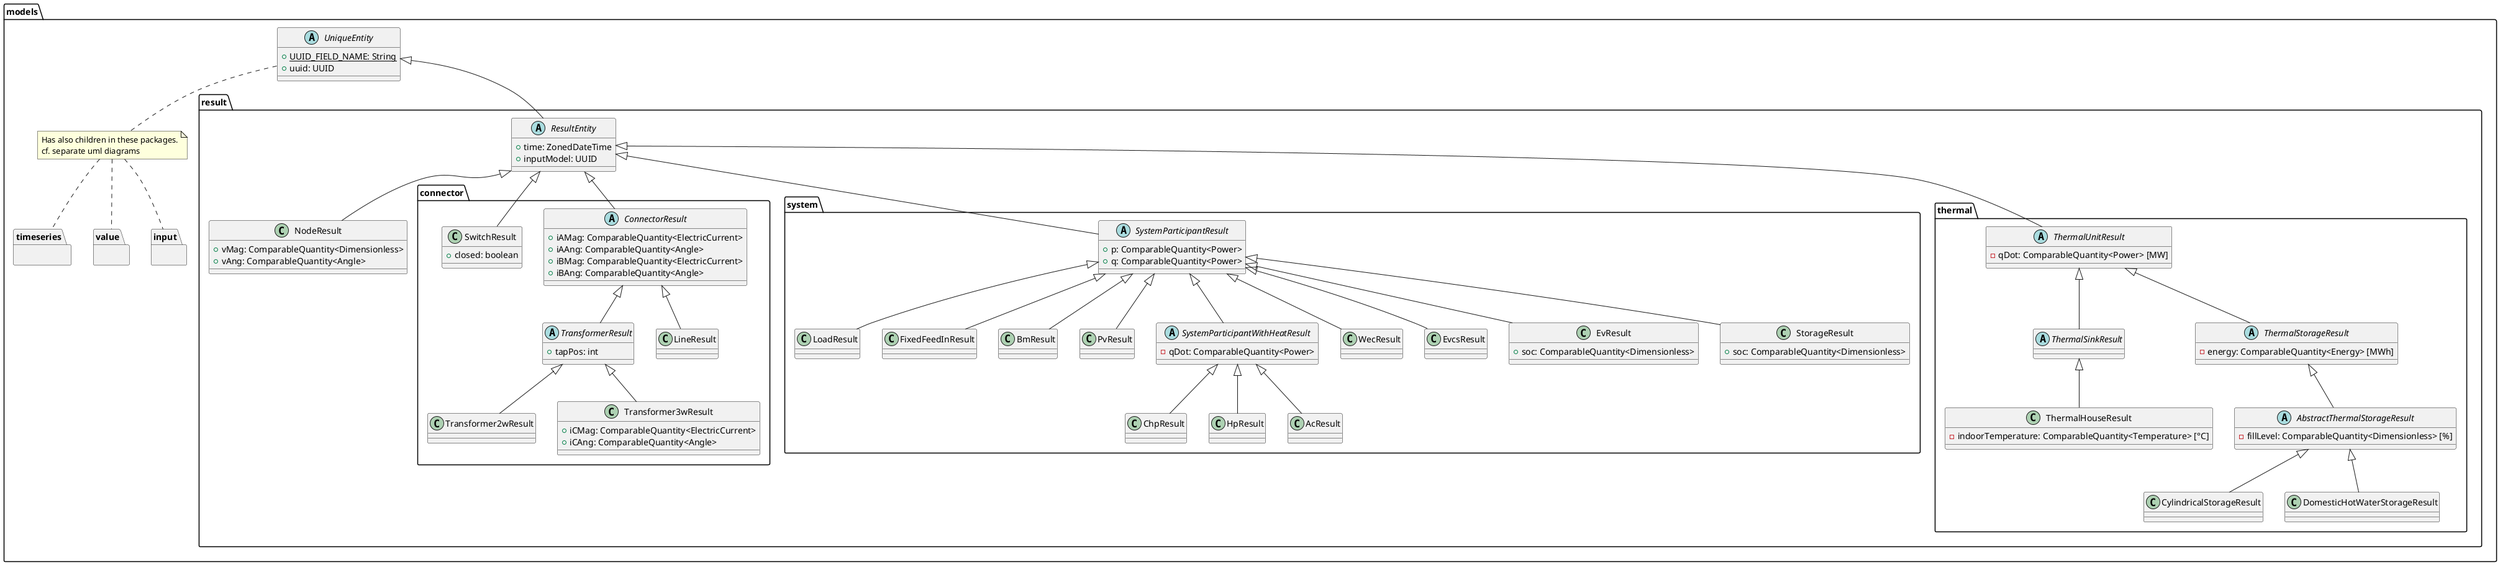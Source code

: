 @startuml

package models {

    abstract class UniqueEntity {
        + {static} UUID_FIELD_NAME: String
        + uuid: UUID
    }

    package timeseries {}
    package value {}
    package input {}
    note "Has also children in these packages.\ncf. separate uml diagrams" as childNote
    UniqueEntity .. childNote
    childNote .. input
    childNote .. timeseries
    childNote .. value

    package result {
        abstract class ResultEntity{
            + time: ZonedDateTime
            + inputModel: UUID
        }
        UniqueEntity <|-- ResultEntity

        class NodeResult{
            + vMag: ComparableQuantity<Dimensionless>
            + vAng: ComparableQuantity<Angle>
        }
        ResultEntity <|-- NodeResult
        
        package connector {

            abstract class ConnectorResult{
                + iAMag: ComparableQuantity<ElectricCurrent>
                + iAAng: ComparableQuantity<Angle>
                + iBMag: ComparableQuantity<ElectricCurrent>
                + iBAng: ComparableQuantity<Angle>
            }
            ResultEntity <|-- ConnectorResult

            abstract class TransformerResult{
                + tapPos: int
            }
            ConnectorResult <|-- TransformerResult

            class Transformer2wResult
            TransformerResult <|-- Transformer2wResult

            class Transformer3wResult{
                + iCMag: ComparableQuantity<ElectricCurrent>
                + iCAng: ComparableQuantity<Angle>
            }
            TransformerResult <|-- Transformer3wResult

            class LineResult
            ConnectorResult <|-- LineResult

            class SwitchResult{
                + closed: boolean
            }
            ResultEntity <|-- SwitchResult
        }

        package system {

            abstract class SystemParticipantResult{
                + p: ComparableQuantity<Power>
                + q: ComparableQuantity<Power>
            }
            ResultEntity  <|-- SystemParticipantResult

            class LoadResult
            SystemParticipantResult <|-- LoadResult

            class FixedFeedInResult
            SystemParticipantResult <|-- FixedFeedInResult

            class BmResult
            SystemParticipantResult <|-- BmResult

            class PvResult
            SystemParticipantResult  <|-- PvResult

            abstract class SystemParticipantWithHeatResult{
                - qDot: ComparableQuantity<Power>
            }
            SystemParticipantResult  <|-- SystemParticipantWithHeatResult

            class ChpResult
            SystemParticipantWithHeatResult <|-- ChpResult

            class HpResult
            SystemParticipantWithHeatResult <|-- HpResult

            class AcResult
            SystemParticipantWithHeatResult <|-- AcResult

            class WecResult
            SystemParticipantResult <|-- WecResult

            class EvcsResult
            SystemParticipantResult <|-- EvcsResult

            class EvResult{
                + soc: ComparableQuantity<Dimensionless>
            }
            SystemParticipantResult <|-- EvResult

            class StorageResult{
                + soc: ComparableQuantity<Dimensionless>
            }
            SystemParticipantResult <|-- StorageResult
        }

        package thermal {

            Abstract class ThermalUnitResult {
                - qDot: ComparableQuantity<Power> [MW]
            }
            ResultEntity <|-- ThermalUnitResult

            Abstract class ThermalSinkResult
            ThermalUnitResult <|-- ThermalSinkResult

            class ThermalHouseResult {
                - indoorTemperature: ComparableQuantity<Temperature> [°C]
            }
            ThermalSinkResult <|-- ThermalHouseResult

            Abstract class ThermalStorageResult {
                - energy: ComparableQuantity<Energy> [MWh]
            }
            ThermalUnitResult <|-- ThermalStorageResult

            Abstract class AbstractThermalStorageResult {
            - fillLevel: ComparableQuantity<Dimensionless> [%]
            }
            ThermalStorageResult <|-- AbstractThermalStorageResult

            class CylindricalStorageResult {}
            AbstractThermalStorageResult <|-- CylindricalStorageResult

             class DomesticHotWaterStorageResult {}
            AbstractThermalStorageResult <|-- DomesticHotWaterStorageResult
        }
    }
}

@enduml